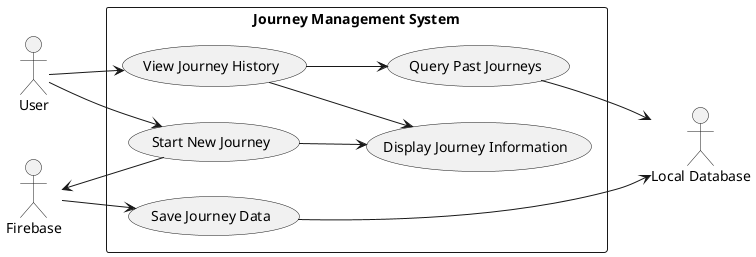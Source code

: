 @startuml Journey Management System

left to right direction
skinparam packageStyle rectangle

actor User
actor "Firebase" as FB
actor "Local Database" as DB

rectangle "Journey Management System" {
  usecase "Start New Journey" as UC1
  usecase "View Journey History" as UC2
  usecase "Save Journey Data" as UC3
  usecase "Query Past Journeys" as UC4
  usecase "Display Journey Information" as UC5
}

User --> UC1
User --> UC2
UC1 --> FB
FB --> UC3
UC3 --> DB
UC2 --> UC4
UC4 --> DB
UC1 --> UC5
UC2 --> UC5

@enduml
